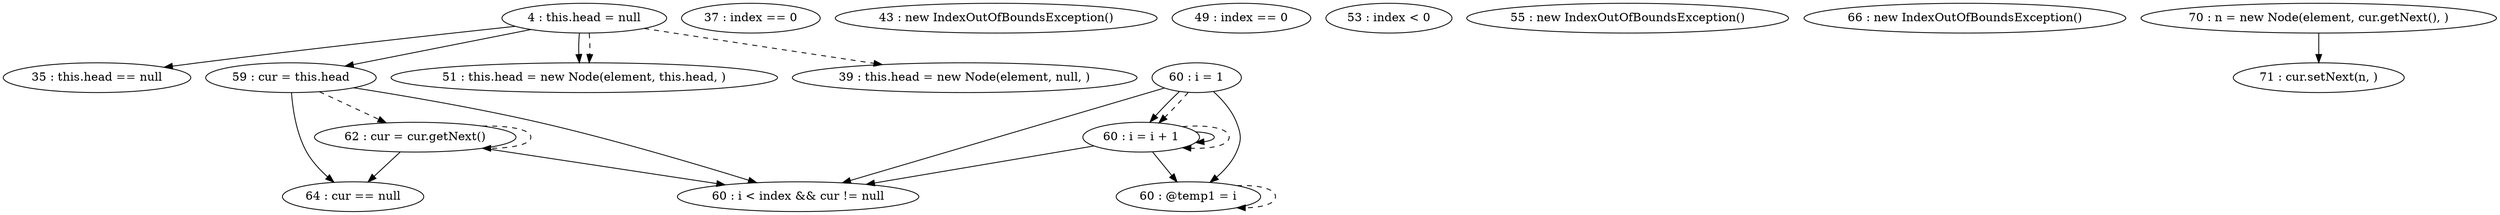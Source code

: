 digraph G {
"4 : this.head = null"
"4 : this.head = null" -> "35 : this.head == null"
"4 : this.head = null" -> "59 : cur = this.head"
"4 : this.head = null" -> "51 : this.head = new Node(element, this.head, )"
"4 : this.head = null" -> "39 : this.head = new Node(element, null, )" [style=dashed]
"4 : this.head = null" -> "51 : this.head = new Node(element, this.head, )" [style=dashed]
"35 : this.head == null"
"37 : index == 0"
"39 : this.head = new Node(element, null, )"
"43 : new IndexOutOfBoundsException()"
"49 : index == 0"
"51 : this.head = new Node(element, this.head, )"
"53 : index < 0"
"55 : new IndexOutOfBoundsException()"
"59 : cur = this.head"
"59 : cur = this.head" -> "64 : cur == null"
"59 : cur = this.head" -> "60 : i < index && cur != null"
"59 : cur = this.head" -> "62 : cur = cur.getNext()" [style=dashed]
"60 : i = 1"
"60 : i = 1" -> "60 : @temp1 = i"
"60 : i = 1" -> "60 : i = i + 1"
"60 : i = 1" -> "60 : i < index && cur != null"
"60 : i = 1" -> "60 : i = i + 1" [style=dashed]
"60 : i < index && cur != null"
"62 : cur = cur.getNext()"
"62 : cur = cur.getNext()" -> "64 : cur == null"
"62 : cur = cur.getNext()" -> "60 : i < index && cur != null"
"62 : cur = cur.getNext()" -> "62 : cur = cur.getNext()" [style=dashed]
"60 : @temp1 = i"
"60 : @temp1 = i" -> "60 : @temp1 = i" [style=dashed]
"60 : i = i + 1"
"60 : i = i + 1" -> "60 : @temp1 = i"
"60 : i = i + 1" -> "60 : i = i + 1"
"60 : i = i + 1" -> "60 : i < index && cur != null"
"60 : i = i + 1" -> "60 : i = i + 1" [style=dashed]
"64 : cur == null"
"66 : new IndexOutOfBoundsException()"
"70 : n = new Node(element, cur.getNext(), )"
"70 : n = new Node(element, cur.getNext(), )" -> "71 : cur.setNext(n, )"
"71 : cur.setNext(n, )"
}